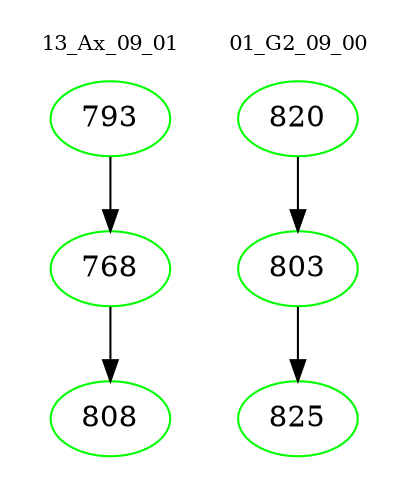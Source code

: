 digraph{
subgraph cluster_0 {
color = white
label = "13_Ax_09_01";
fontsize=10;
T0_793 [label="793", color="green"]
T0_793 -> T0_768 [color="black"]
T0_768 [label="768", color="green"]
T0_768 -> T0_808 [color="black"]
T0_808 [label="808", color="green"]
}
subgraph cluster_1 {
color = white
label = "01_G2_09_00";
fontsize=10;
T1_820 [label="820", color="green"]
T1_820 -> T1_803 [color="black"]
T1_803 [label="803", color="green"]
T1_803 -> T1_825 [color="black"]
T1_825 [label="825", color="green"]
}
}
